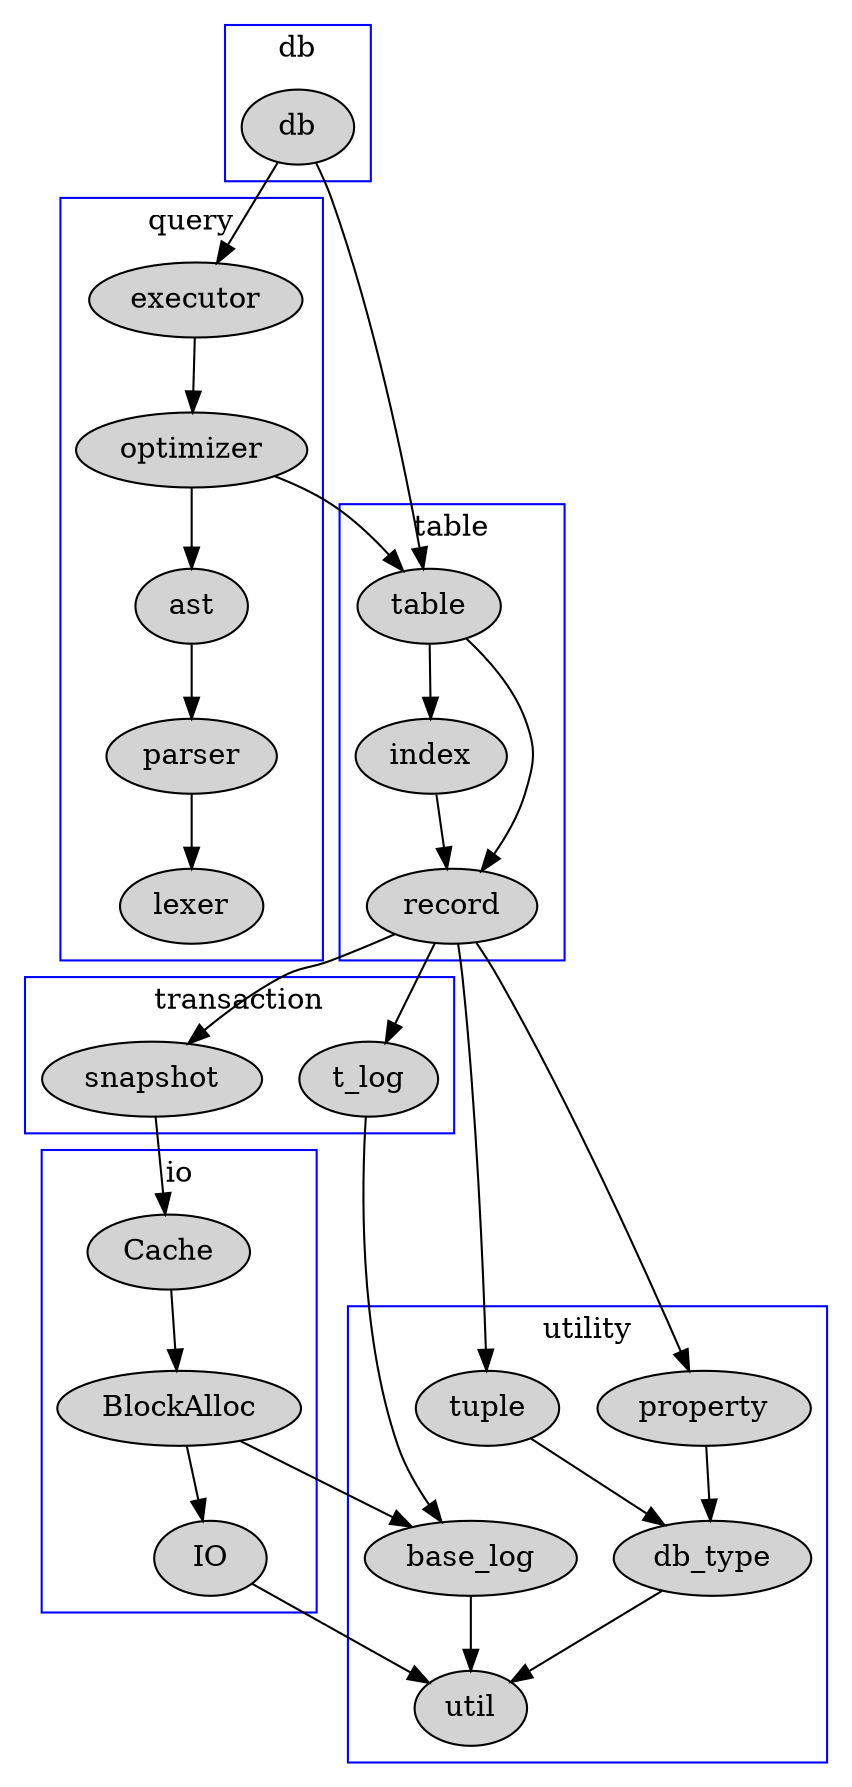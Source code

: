 digraph db_strut {
    subgraph cluster_utility {
        node [style=filled];
        label = "utility";
        color=blue;
        base_log -> util;
        db_type -> util;
        tuple -> db_type;
        property -> db_type;
    }

    subgraph cluster_store {
        node [style=filled];
        label = "io";
        color=blue;
        Cache -> BlockAlloc;
        BlockAlloc -> base_log;
        BlockAlloc -> IO;
    }

    IO -> util;

    subgraph cluster_transaction {
        node [style=filled];
        label = "transaction";
        color=blue;
        snapshot;
        t_log;
    }

    t_log -> base_log;
    snapshot -> Cache;

    subgraph cluster_table {
        node [style=filled];
        label = "table";
        color=blue;
        table -> index;
        table -> record;
        index -> record;
    }

    record -> t_log;
    record -> snapshot;
    record -> tuple;
    record -> property;

    subgraph cluster_query {
        node [style=filled];
        label = "query";
        color=blue;
        executor -> optimizer;
        optimizer -> ast;
        ast -> parser;
        parser -> lexer;
    }
    
    optimizer -> table;

    subgraph cluster_db {
        node [style=filled];
        label = "db";
        color=blue;
        db -> executor;
        db -> table;
    }
}
